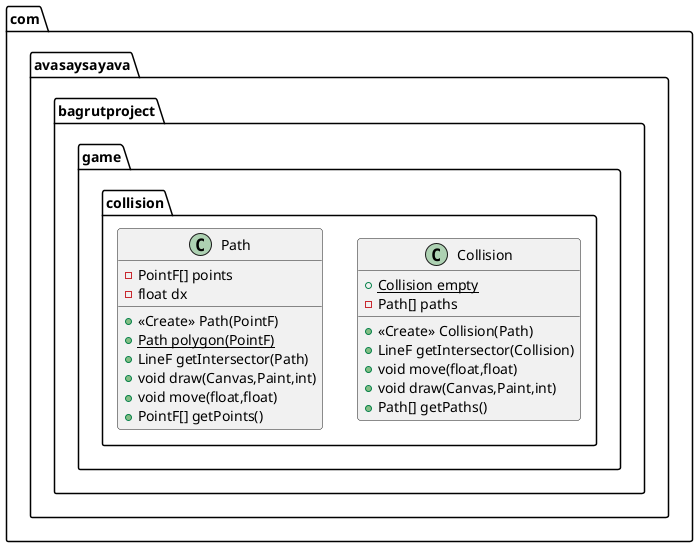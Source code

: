 @startuml
class com.avasaysayava.bagrutproject.game.collision.Collision {
+ {static} Collision empty
- Path[] paths
+ <<Create>> Collision(Path)
+ LineF getIntersector(Collision)
+ void move(float,float)
+ void draw(Canvas,Paint,int)
+ Path[] getPaths()
}


class com.avasaysayava.bagrutproject.game.collision.Path {
- PointF[] points
- float dx
+ <<Create>> Path(PointF)
+ {static} Path polygon(PointF)
+ LineF getIntersector(Path)
+ void draw(Canvas,Paint,int)
+ void move(float,float)
+ PointF[] getPoints()
}


@enduml
